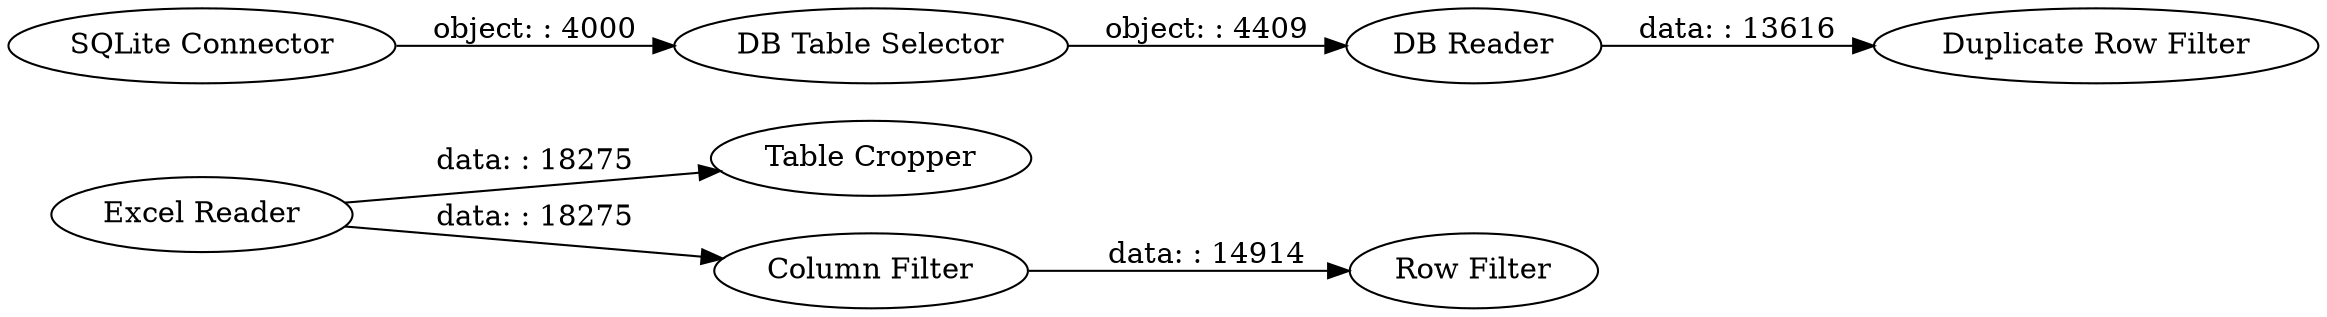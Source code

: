 digraph {
	"2180753504635776054_426" [label="Excel Reader"]
	"2180753504635776054_268" [label="Row Filter"]
	"2180753504635776054_403" [label="DB Table Selector"]
	"2180753504635776054_404" [label="DB Reader"]
	"2180753504635776054_416" [label="Duplicate Row Filter"]
	"2180753504635776054_418" [label="Table Cropper"]
	"2180753504635776054_406" [label="SQLite Connector"]
	"2180753504635776054_267" [label="Column Filter"]
	"2180753504635776054_426" -> "2180753504635776054_418" [label="data: : 18275"]
	"2180753504635776054_404" -> "2180753504635776054_416" [label="data: : 13616"]
	"2180753504635776054_267" -> "2180753504635776054_268" [label="data: : 14914"]
	"2180753504635776054_406" -> "2180753504635776054_403" [label="object: : 4000"]
	"2180753504635776054_426" -> "2180753504635776054_267" [label="data: : 18275"]
	"2180753504635776054_403" -> "2180753504635776054_404" [label="object: : 4409"]
	rankdir=LR
}
